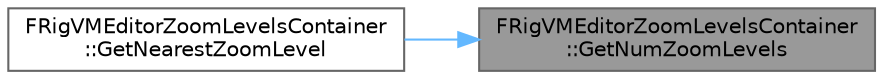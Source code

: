 digraph "FRigVMEditorZoomLevelsContainer::GetNumZoomLevels"
{
 // INTERACTIVE_SVG=YES
 // LATEX_PDF_SIZE
  bgcolor="transparent";
  edge [fontname=Helvetica,fontsize=10,labelfontname=Helvetica,labelfontsize=10];
  node [fontname=Helvetica,fontsize=10,shape=box,height=0.2,width=0.4];
  rankdir="RL";
  Node1 [id="Node000001",label="FRigVMEditorZoomLevelsContainer\l::GetNumZoomLevels",height=0.2,width=0.4,color="gray40", fillcolor="grey60", style="filled", fontcolor="black",tooltip=" "];
  Node1 -> Node2 [id="edge1_Node000001_Node000002",dir="back",color="steelblue1",style="solid",tooltip=" "];
  Node2 [id="Node000002",label="FRigVMEditorZoomLevelsContainer\l::GetNearestZoomLevel",height=0.2,width=0.4,color="grey40", fillcolor="white", style="filled",URL="$d6/d06/structFRigVMEditorZoomLevelsContainer.html#aac22839deaa2b01e9673eab21fe399c7",tooltip=" "];
}
